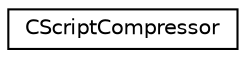 digraph "Graphical Class Hierarchy"
{
  edge [fontname="Helvetica",fontsize="10",labelfontname="Helvetica",labelfontsize="10"];
  node [fontname="Helvetica",fontsize="10",shape=record];
  rankdir="LR";
  Node0 [label="CScriptCompressor",height=0.2,width=0.4,color="black", fillcolor="white", style="filled",URL="$d3/dfb/class_c_script_compressor.html",tooltip="Compact serializer for scripts. "];
}
